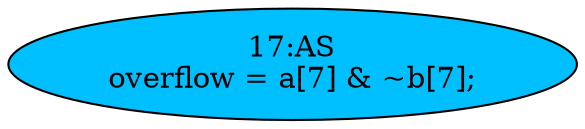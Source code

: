 strict digraph "" {
	node [label="\N"];
	"17:AS"	[ast="<pyverilog.vparser.ast.Assign object at 0x7ff8b36cb610>",
		def_var="['overflow']",
		fillcolor=deepskyblue,
		label="17:AS
overflow = a[7] & ~b[7];",
		statements="[]",
		style=filled,
		typ=Assign,
		use_var="['a', 'b']"];
}
